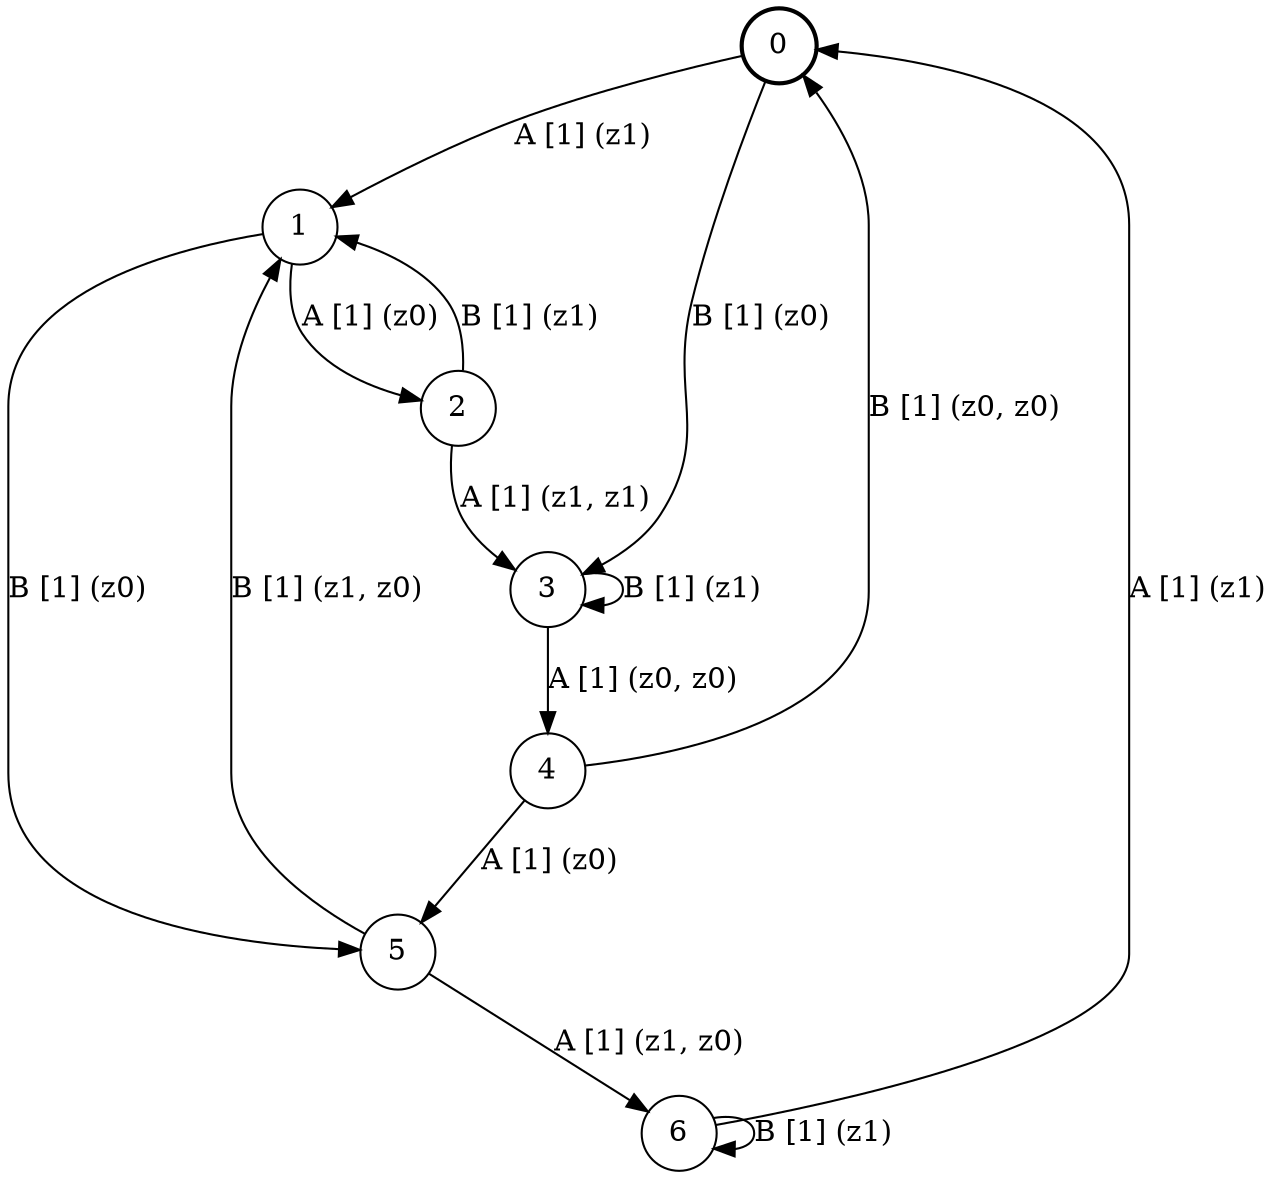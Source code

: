 # generated file, don't try to modify
# command: dot -Tpng <filename> > tree.png
digraph Automaton {
    node [shape = circle];
    0 [style = "bold"];
    0 -> 1 [label = "A [1] (z1) "];
    0 -> 3 [label = "B [1] (z0) "];
    1 -> 2 [label = "A [1] (z0) "];
    1 -> 5 [label = "B [1] (z0) "];
    2 -> 3 [label = "A [1] (z1, z1) "];
    2 -> 1 [label = "B [1] (z1) "];
    3 -> 4 [label = "A [1] (z0, z0) "];
    3 -> 3 [label = "B [1] (z1) "];
    4 -> 5 [label = "A [1] (z0) "];
    4 -> 0 [label = "B [1] (z0, z0) "];
    5 -> 6 [label = "A [1] (z1, z0) "];
    5 -> 1 [label = "B [1] (z1, z0) "];
    6 -> 0 [label = "A [1] (z1) "];
    6 -> 6 [label = "B [1] (z1) "];
}
